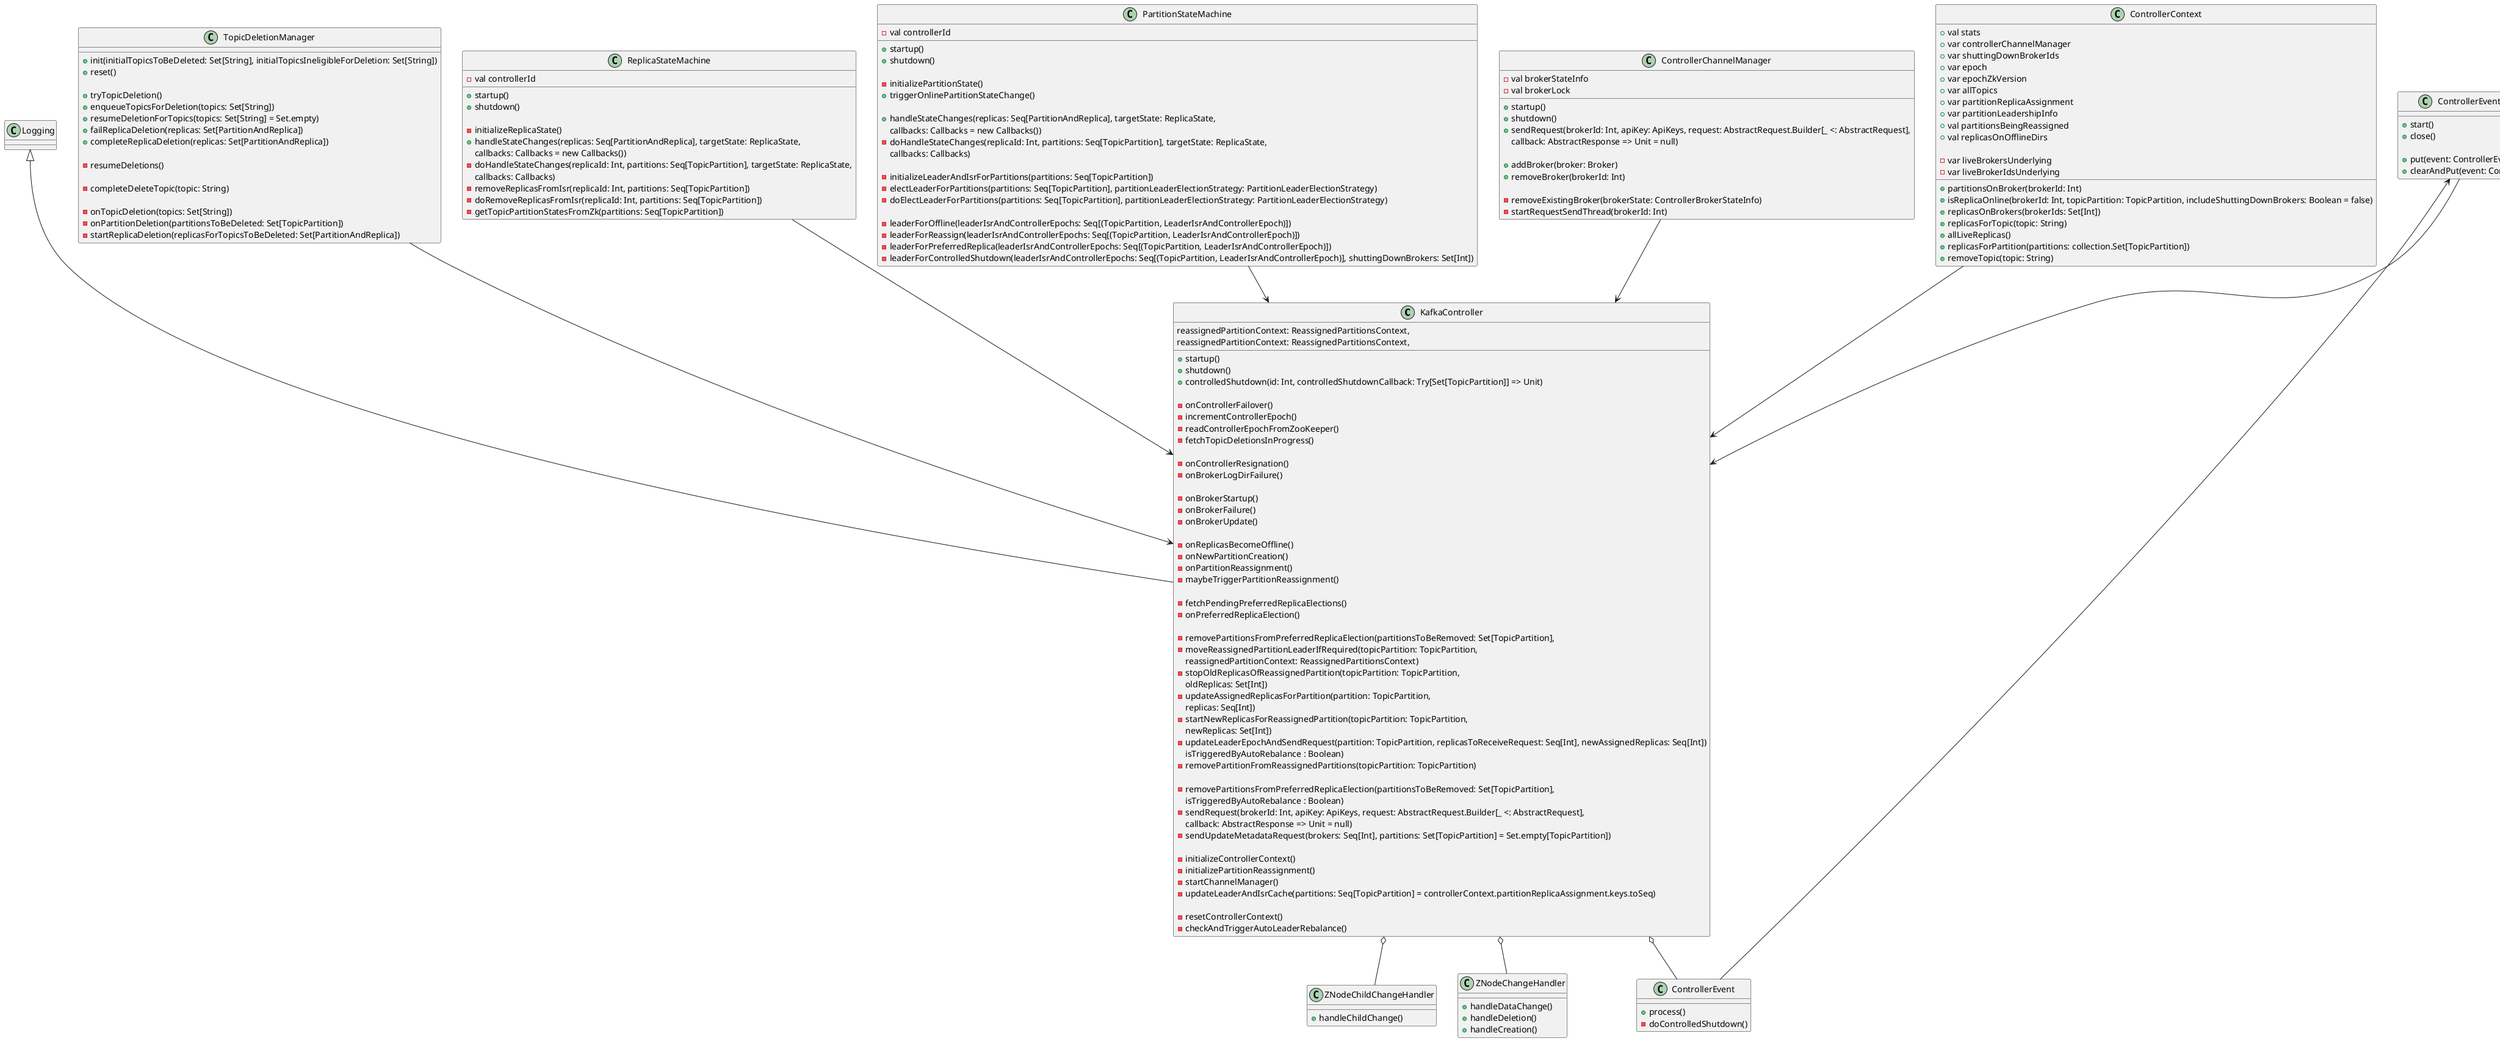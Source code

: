 @startuml

class KafkaController extends Logging{
    
    +startup()
    +shutdown()
    +controlledShutdown(id: Int, controlledShutdownCallback: Try[Set[TopicPartition]] => Unit)

    -onControllerFailover()
    -incrementControllerEpoch()
    -readControllerEpochFromZooKeeper()
    -fetchTopicDeletionsInProgress()

    -onControllerResignation()
    -onBrokerLogDirFailure()

    -onBrokerStartup()
    -onBrokerFailure()
    -onBrokerUpdate()

    -onReplicasBecomeOffline()
    -onNewPartitionCreation()
    -onPartitionReassignment()
    -maybeTriggerPartitionReassignment()

    -fetchPendingPreferredReplicaElections()
    -onPreferredReplicaElection()

    -removePartitionsFromPreferredReplicaElection(partitionsToBeRemoved: Set[TopicPartition],
    -moveReassignedPartitionLeaderIfRequired(topicPartition: TopicPartition,
                                                      reassignedPartitionContext: ReassignedPartitionsContext)
    -stopOldReplicasOfReassignedPartition(topicPartition: TopicPartition,
                                                   reassignedPartitionContext: ReassignedPartitionsContext,
                                                   oldReplicas: Set[Int])
    -updateAssignedReplicasForPartition(partition: TopicPartition,
                                                 replicas: Seq[Int])
    -startNewReplicasForReassignedPartition(topicPartition: TopicPartition,
                                                     reassignedPartitionContext: ReassignedPartitionsContext,
                                                     newReplicas: Set[Int])
    -updateLeaderEpochAndSendRequest(partition: TopicPartition, replicasToReceiveRequest: Seq[Int], newAssignedReplicas: Seq[Int])
                                                    isTriggeredByAutoRebalance : Boolean)
    -removePartitionFromReassignedPartitions(topicPartition: TopicPartition)

    -removePartitionsFromPreferredReplicaElection(partitionsToBeRemoved: Set[TopicPartition],
                                                   isTriggeredByAutoRebalance : Boolean)
    -sendRequest(brokerId: Int, apiKey: ApiKeys, request: AbstractRequest.Builder[_ <: AbstractRequest],
                                      callback: AbstractResponse => Unit = null)
    -sendUpdateMetadataRequest(brokers: Seq[Int], partitions: Set[TopicPartition] = Set.empty[TopicPartition])

    -initializeControllerContext()
    -initializePartitionReassignment()
    -startChannelManager()
    -updateLeaderAndIsrCache(partitions: Seq[TopicPartition] = controllerContext.partitionReplicaAssignment.keys.toSeq)

    -resetControllerContext()



    -checkAndTriggerAutoLeaderRebalance()

}

class TopicDeletionManager{
    +init(initialTopicsToBeDeleted: Set[String], initialTopicsIneligibleForDeletion: Set[String])
    +reset()

    +tryTopicDeletion()
    +enqueueTopicsForDeletion(topics: Set[String])
    +resumeDeletionForTopics(topics: Set[String] = Set.empty)
    +failReplicaDeletion(replicas: Set[PartitionAndReplica])
    +completeReplicaDeletion(replicas: Set[PartitionAndReplica])

    -resumeDeletions()

    -completeDeleteTopic(topic: String)

    -onTopicDeletion(topics: Set[String])
    -onPartitionDeletion(partitionsToBeDeleted: Set[TopicPartition])
    -startReplicaDeletion(replicasForTopicsToBeDeleted: Set[PartitionAndReplica])
}

class ReplicaStateMachine{
    -val controllerId

    +startup()
    +shutdown()

    -initializeReplicaState()
    +handleStateChanges(replicas: Seq[PartitionAndReplica], targetState: ReplicaState,
                         callbacks: Callbacks = new Callbacks())
    -doHandleStateChanges(replicaId: Int, partitions: Seq[TopicPartition], targetState: ReplicaState,
                                   callbacks: Callbacks)
    -removeReplicasFromIsr(replicaId: Int, partitions: Seq[TopicPartition])
    -doRemoveReplicasFromIsr(replicaId: Int, partitions: Seq[TopicPartition])
    -getTopicPartitionStatesFromZk(partitions: Seq[TopicPartition])
}

' class ZK_broker

' class SessionExpirationListener{
'     +handleNewSession()
' }

' class OfflinePartitionLeaderSelector{
'     +selectLeader()
' }

class PartitionStateMachine{
    -val controllerId

    +startup()
    +shutdown()

    -initializePartitionState()
    +triggerOnlinePartitionStateChange()

    +handleStateChanges(replicas: Seq[PartitionAndReplica], targetState: ReplicaState,
                         callbacks: Callbacks = new Callbacks())
    -doHandleStateChanges(replicaId: Int, partitions: Seq[TopicPartition], targetState: ReplicaState,
                                   callbacks: Callbacks)
    
    -initializeLeaderAndIsrForPartitions(partitions: Seq[TopicPartition])
    -electLeaderForPartitions(partitions: Seq[TopicPartition], partitionLeaderElectionStrategy: PartitionLeaderElectionStrategy)
    -doElectLeaderForPartitions(partitions: Seq[TopicPartition], partitionLeaderElectionStrategy: PartitionLeaderElectionStrategy)

    -leaderForOffline(leaderIsrAndControllerEpochs: Seq[(TopicPartition, LeaderIsrAndControllerEpoch)])
    -leaderForReassign(leaderIsrAndControllerEpochs: Seq[(TopicPartition, LeaderIsrAndControllerEpoch)])
    -leaderForPreferredReplica(leaderIsrAndControllerEpochs: Seq[(TopicPartition, LeaderIsrAndControllerEpoch)])
    -leaderForControlledShutdown(leaderIsrAndControllerEpochs: Seq[(TopicPartition, LeaderIsrAndControllerEpoch)], shuttingDownBrokers: Set[Int])

}

class ControllerChannelManager{
    -val brokerStateInfo
    -val brokerLock

    +startup()
    +shutdown()
    +sendRequest(brokerId: Int, apiKey: ApiKeys, request: AbstractRequest.Builder[_ <: AbstractRequest],
                  callback: AbstractResponse => Unit = null)
    
    +addBroker(broker: Broker)
    +removeBroker(brokerId: Int)

    -removeExistingBroker(brokerState: ControllerBrokerStateInfo)
    -startRequestSendThread(brokerId: Int)
}

class ControllerContext{
    +val stats
    +var controllerChannelManager
    +var shuttingDownBrokerIds
    +var epoch
    +var epochZkVersion
    +var allTopics
    +var partitionReplicaAssignment
    +var partitionLeadershipInfo
    +val partitionsBeingReassigned
    +val replicasOnOfflineDirs

    -var liveBrokersUnderlying
    -var liveBrokerIdsUnderlying

    +partitionsOnBroker(brokerId: Int)
    +isReplicaOnline(brokerId: Int, topicPartition: TopicPartition, includeShuttingDownBrokers: Boolean = false)
    +replicasOnBrokers(brokerIds: Set[Int])
    +replicasForTopic(topic: String)
    +allLiveReplicas()
    +replicasForPartition(partitions: collection.Set[TopicPartition])
    +removeTopic(topic: String)
}

class ControllerEventManager{
    +start()
    +close()

    +put(event: ControllerEvent)
    +clearAndPut(event: ControllerEvent)

}

class ControllerEvent{
    +process()
    -doControlledShutdown()
}

class ZNodeChildChangeHandler{
    +handleChildChange()
}

class ZNodeChangeHandler{
    +handleDataChange()
    +handleDeletion()
    +handleCreation()
}

ControllerEventManager --> KafkaController
ControllerContext --> KafkaController
ControllerChannelManager --> KafkaController
PartitionStateMachine --> KafkaController
ReplicaStateMachine --> KafkaController
TopicDeletionManager --> KafkaController

' ControllerEvent --o KafkaController
' ZNodeChildChangeHandler --o KafkaController
' ZNodeChangeHandler --o KafkaController

KafkaController o-- ControllerEvent
KafkaController o-- ZNodeChildChangeHandler
KafkaController o-- ZNodeChangeHandler

ControllerEventManager <-- ControllerEvent

' PartitionModificationsListener --> ZK_broker
' SessionExpirationListener --> ZK_broker
' TopicChangeListener --> ZK_broker
' BrokerChangeListener --> ZK_broker
' PartitionsReassignedListener --> ZK_broker
' ReassignedPartitionsIsrChangeListener --> ZK_broker
' DeleteTopicListener --> ZK_broker

' ZK_broker --> KafkaController
' ReplicaStateMachine --> KafkaController
' PartitionStateMachine --> KafkaController

' ControllerBrokerRequestBatch --> ControllerChannelManager

' ControllerChannelManager --> KafkaController

' ReassignedPartitionsLeaderSelector --> KafkaController
' OfflinePartitionLeaderSelector --> KafkaController
' TopicDeletionManager --> KafkaController
@enduml